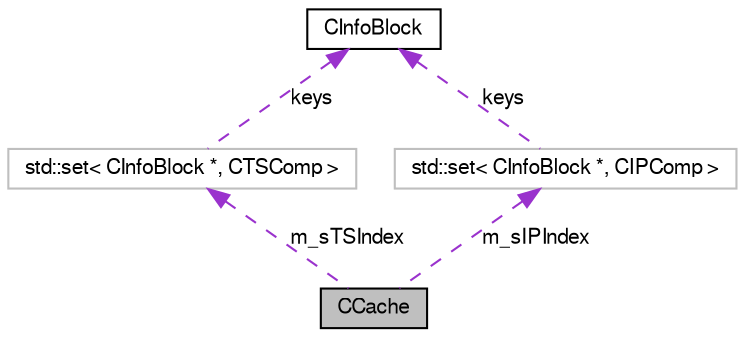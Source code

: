 digraph G
{
  bgcolor="transparent";
  edge [fontname="FreeSans",fontsize="10",labelfontname="FreeSans",labelfontsize="10"];
  node [fontname="FreeSans",fontsize="10",shape=record];
  Node1 [label="CCache",height=0.2,width=0.4,color="black", fillcolor="grey75", style="filled" fontcolor="black"];
  Node2 -> Node1 [dir=back,color="darkorchid3",fontsize="10",style="dashed",label="m_sTSIndex",fontname="FreeSans"];
  Node2 [label="std::set\< CInfoBlock *, CTSComp \>",height=0.2,width=0.4,color="grey75"];
  Node3 -> Node2 [dir=back,color="darkorchid3",fontsize="10",style="dashed",label="keys",fontname="FreeSans"];
  Node3 [label="CInfoBlock",height=0.2,width=0.4,color="black",URL="$structCInfoBlock.html"];
  Node4 -> Node1 [dir=back,color="darkorchid3",fontsize="10",style="dashed",label="m_sIPIndex",fontname="FreeSans"];
  Node4 [label="std::set\< CInfoBlock *, CIPComp \>",height=0.2,width=0.4,color="grey75"];
  Node3 -> Node4 [dir=back,color="darkorchid3",fontsize="10",style="dashed",label="keys",fontname="FreeSans"];
}
